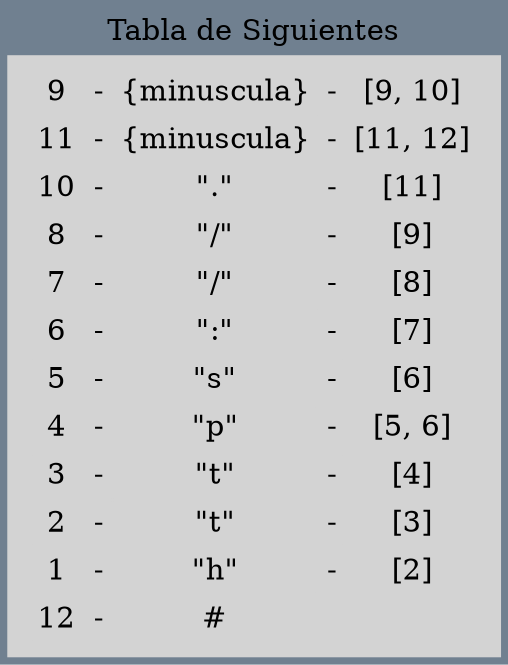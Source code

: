 digraph G {
bgcolor="slategrey" label="Tabla de Siguientes"layout=dot 
labelloc = "t"edge [weigth=1000  color=darkgreen  arrowtail="open" arrowhead="open"]
node[shape=box, style="filled", color=lightgrey];
a0 [label=<
<TABLE><TR><TD>9</TD>
  <TD>-</TD>
  <TD>{minuscula}</TD>
  <TD>-</TD>
  <TD>[9, 10]</TD>
  </TR><TR><TD>11</TD>
  <TD>-</TD>
  <TD>{minuscula}</TD>
  <TD>-</TD>
  <TD>[11, 12]</TD>
  </TR><TR><TD>10</TD>
  <TD>-</TD>
  <TD>"."</TD>
  <TD>-</TD>
  <TD>[11]</TD>
  </TR><TR><TD>8</TD>
  <TD>-</TD>
  <TD>"/"</TD>
  <TD>-</TD>
  <TD>[9]</TD>
  </TR><TR><TD>7</TD>
  <TD>-</TD>
  <TD>"/"</TD>
  <TD>-</TD>
  <TD>[8]</TD>
  </TR><TR><TD>6</TD>
  <TD>-</TD>
  <TD>":"</TD>
  <TD>-</TD>
  <TD>[7]</TD>
  </TR><TR><TD>5</TD>
  <TD>-</TD>
  <TD>"s"</TD>
  <TD>-</TD>
  <TD>[6]</TD>
  </TR><TR><TD>4</TD>
  <TD>-</TD>
  <TD>"p"</TD>
  <TD>-</TD>
  <TD>[5, 6]</TD>
  </TR><TR><TD>3</TD>
  <TD>-</TD>
  <TD>"t"</TD>
  <TD>-</TD>
  <TD>[4]</TD>
  </TR><TR><TD>2</TD>
  <TD>-</TD>
  <TD>"t"</TD>
  <TD>-</TD>
  <TD>[3]</TD>
  </TR><TR><TD>1</TD>
  <TD>-</TD>
  <TD>"h"</TD>
  <TD>-</TD>
  <TD>[2]</TD>
  </TR><TR><TD>12</TD>
  <TD>-</TD>
  <TD>#</TD>
  </TR></TABLE>>];}
